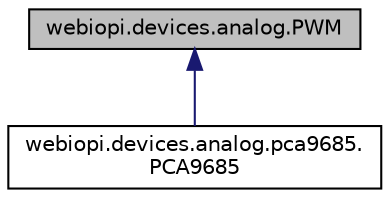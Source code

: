 digraph "webiopi.devices.analog.PWM"
{
  edge [fontname="Helvetica",fontsize="10",labelfontname="Helvetica",labelfontsize="10"];
  node [fontname="Helvetica",fontsize="10",shape=record];
  Node1 [label="webiopi.devices.analog.PWM",height=0.2,width=0.4,color="black", fillcolor="grey75", style="filled", fontcolor="black"];
  Node1 -> Node2 [dir="back",color="midnightblue",fontsize="10",style="solid",fontname="Helvetica"];
  Node2 [label="webiopi.devices.analog.pca9685.\lPCA9685",height=0.2,width=0.4,color="black", fillcolor="white", style="filled",URL="$classwebiopi_1_1devices_1_1analog_1_1pca9685_1_1PCA9685.html"];
}
